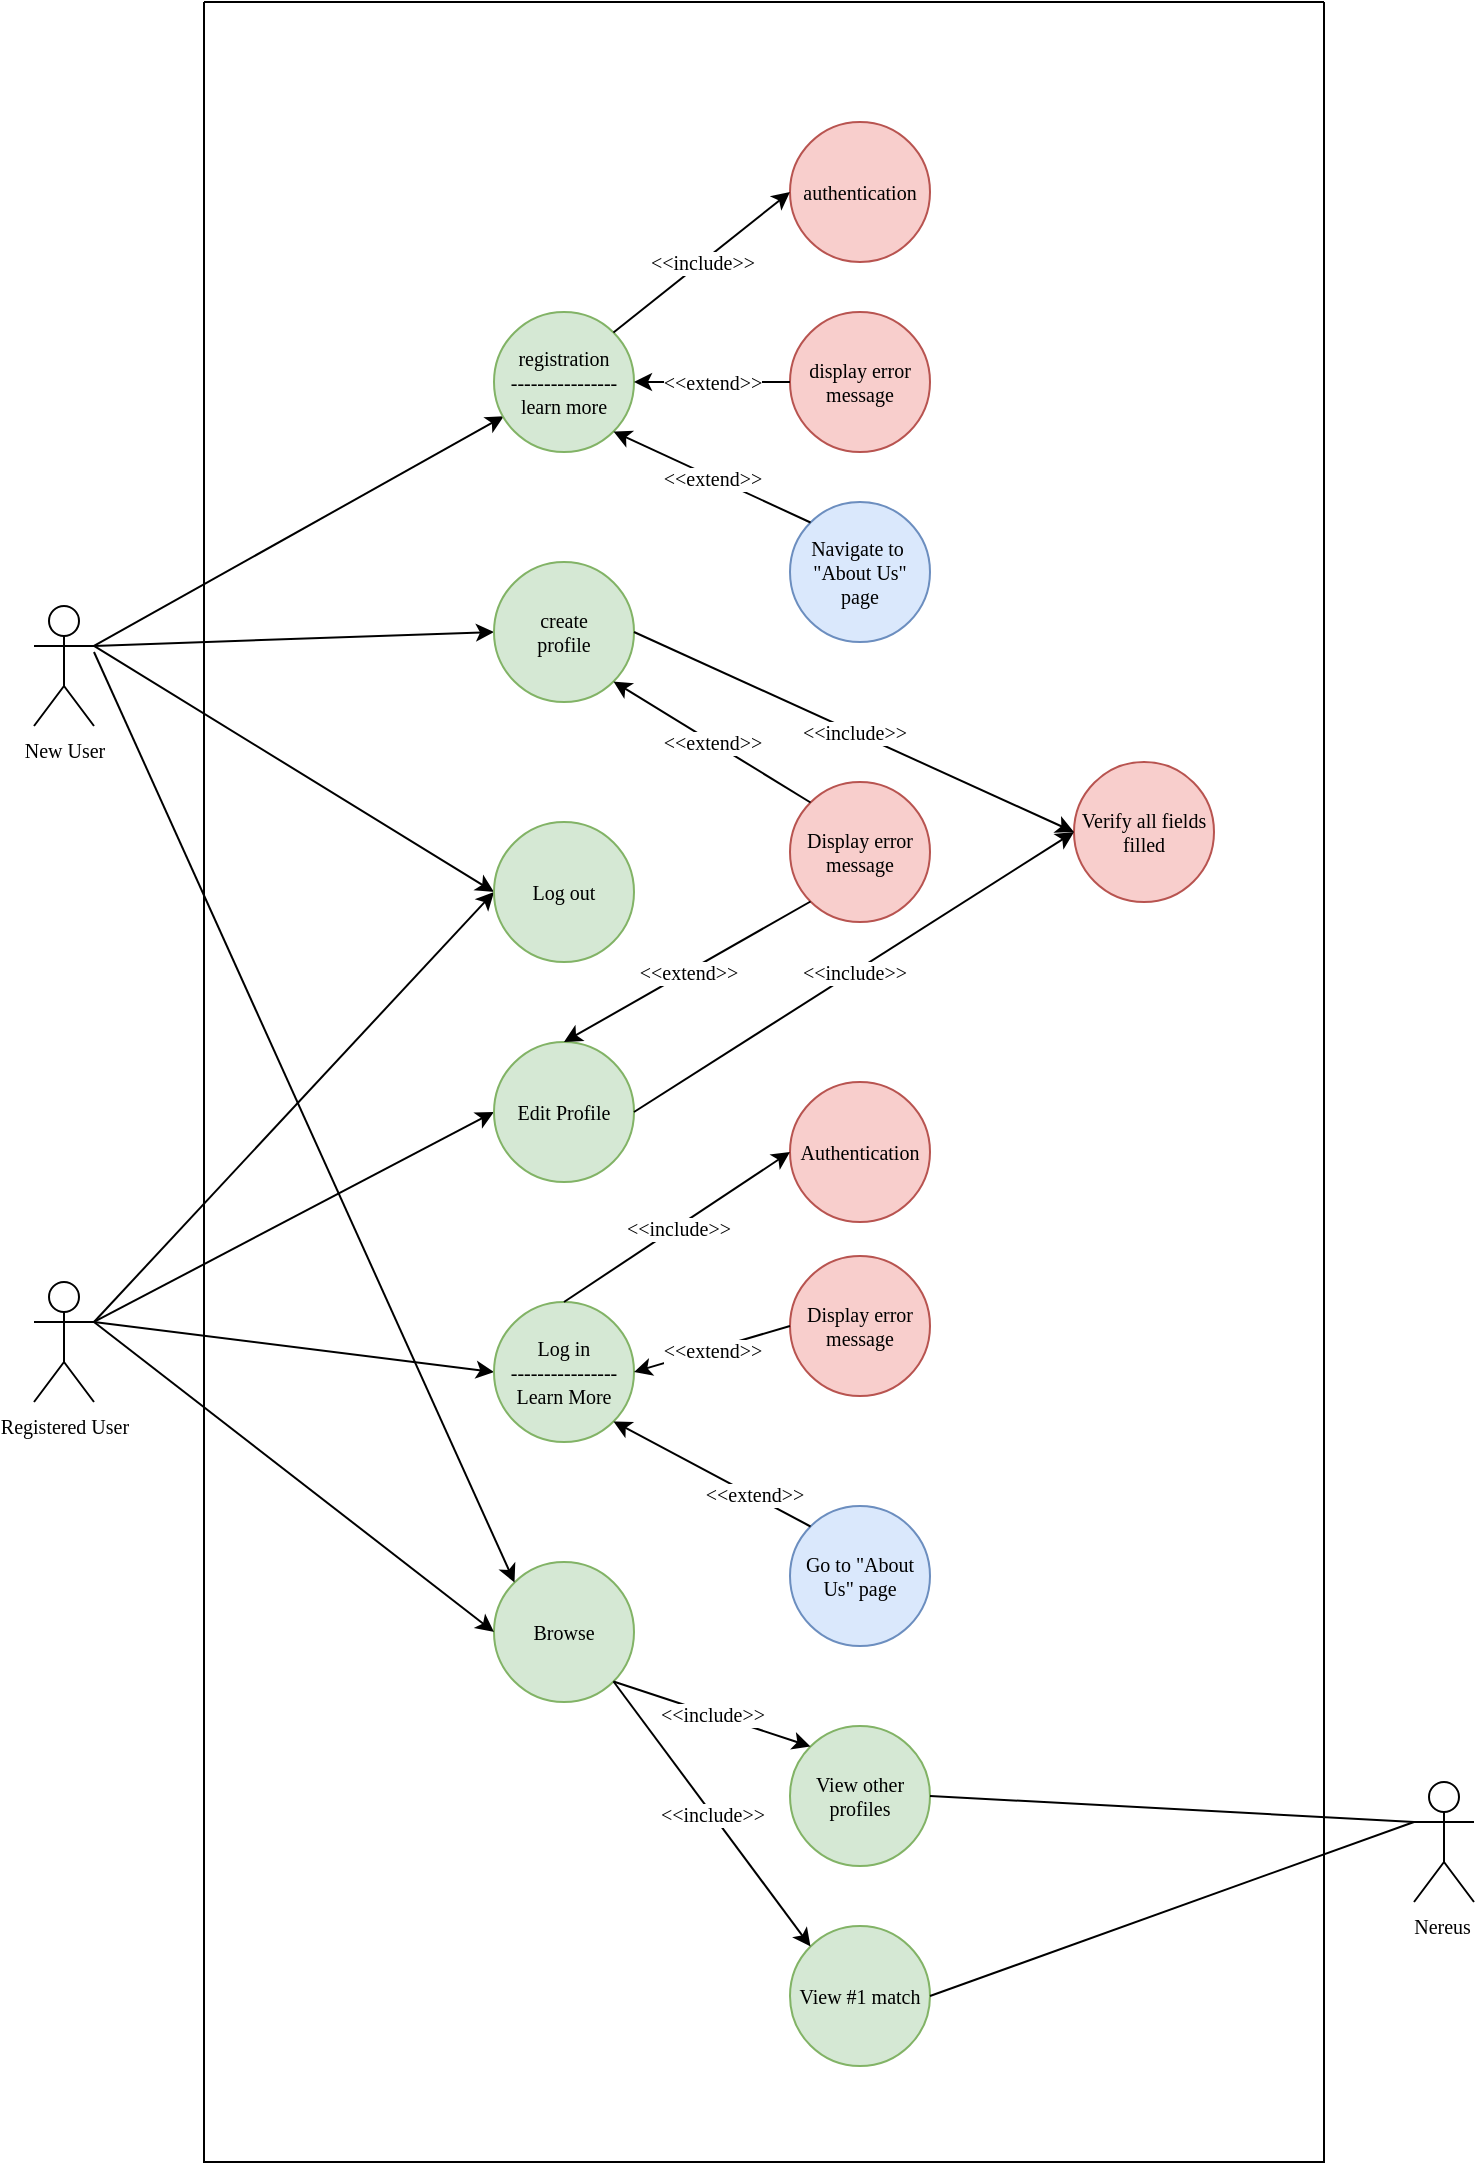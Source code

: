 <mxfile version="15.9.4" type="device"><diagram id="lnPBupMJDcZrVZnVoNd0" name="Page-1"><mxGraphModel dx="2036" dy="1380" grid="1" gridSize="10" guides="1" tooltips="1" connect="1" arrows="1" fold="1" page="1" pageScale="1" pageWidth="850" pageHeight="1100" math="0" shadow="0"><root><mxCell id="0"/><mxCell id="1" parent="0"/><mxCell id="xQk0xCfFHzp61vRlYR2U-84" style="edgeStyle=none;rounded=0;orthogonalLoop=1;jettySize=auto;html=1;exitX=1;exitY=0.333;exitDx=0;exitDy=0;exitPerimeter=0;entryX=0;entryY=0.5;entryDx=0;entryDy=0;fontSize=10;fontFamily=Lucida Console;" edge="1" parent="1" source="xQk0xCfFHzp61vRlYR2U-85" target="xQk0xCfFHzp61vRlYR2U-128"><mxGeometry relative="1" as="geometry"/></mxCell><mxCell id="xQk0xCfFHzp61vRlYR2U-85" value="New User" style="shape=umlActor;verticalLabelPosition=bottom;verticalAlign=top;html=1;outlineConnect=0;fontSize=10;fontFamily=Lucida Console;" vertex="1" parent="1"><mxGeometry x="65" y="312" width="30" height="60" as="geometry"/></mxCell><mxCell id="xQk0xCfFHzp61vRlYR2U-86" value="Registered User" style="shape=umlActor;verticalLabelPosition=bottom;verticalAlign=top;html=1;outlineConnect=0;fontSize=10;fontFamily=Lucida Console;" vertex="1" parent="1"><mxGeometry x="65" y="650" width="30" height="60" as="geometry"/></mxCell><mxCell id="xQk0xCfFHzp61vRlYR2U-99" value="" style="endArrow=classic;html=1;rounded=0;exitX=1;exitY=0.333;exitDx=0;exitDy=0;exitPerimeter=0;entryX=0.071;entryY=0.744;entryDx=0;entryDy=0;fontSize=10;fontFamily=Lucida Console;entryPerimeter=0;" edge="1" parent="1" source="xQk0xCfFHzp61vRlYR2U-85" target="xQk0xCfFHzp61vRlYR2U-89"><mxGeometry width="50" height="50" relative="1" as="geometry"><mxPoint x="175" y="405" as="sourcePoint"/><mxPoint x="225" y="355" as="targetPoint"/></mxGeometry></mxCell><mxCell id="xQk0xCfFHzp61vRlYR2U-100" value="" style="endArrow=classic;html=1;rounded=0;exitX=1;exitY=0.333;exitDx=0;exitDy=0;exitPerimeter=0;entryX=0;entryY=0.5;entryDx=0;entryDy=0;fontSize=10;fontFamily=Lucida Console;" edge="1" parent="1" source="xQk0xCfFHzp61vRlYR2U-85" target="xQk0xCfFHzp61vRlYR2U-95"><mxGeometry width="50" height="50" relative="1" as="geometry"><mxPoint x="138.0" y="345" as="sourcePoint"/><mxPoint x="205" y="280" as="targetPoint"/></mxGeometry></mxCell><mxCell id="xQk0xCfFHzp61vRlYR2U-101" value="" style="endArrow=classic;html=1;rounded=0;exitX=1;exitY=0.333;exitDx=0;exitDy=0;exitPerimeter=0;entryX=0;entryY=0.5;entryDx=0;entryDy=0;fontSize=10;fontFamily=Lucida Console;" edge="1" parent="1" source="xQk0xCfFHzp61vRlYR2U-86" target="xQk0xCfFHzp61vRlYR2U-97"><mxGeometry width="50" height="50" relative="1" as="geometry"><mxPoint x="138.0" y="384" as="sourcePoint"/><mxPoint x="209.0" y="439" as="targetPoint"/></mxGeometry></mxCell><mxCell id="xQk0xCfFHzp61vRlYR2U-102" value="" style="endArrow=classic;html=1;rounded=0;exitX=1;exitY=0.333;exitDx=0;exitDy=0;exitPerimeter=0;fontSize=10;fontFamily=Lucida Console;entryX=0;entryY=0.5;entryDx=0;entryDy=0;" edge="1" parent="1" source="xQk0xCfFHzp61vRlYR2U-86" target="xQk0xCfFHzp61vRlYR2U-87"><mxGeometry width="50" height="50" relative="1" as="geometry"><mxPoint x="140" y="588" as="sourcePoint"/><mxPoint x="209" y="645" as="targetPoint"/></mxGeometry></mxCell><mxCell id="xQk0xCfFHzp61vRlYR2U-127" style="edgeStyle=none;rounded=0;orthogonalLoop=1;jettySize=auto;html=1;fontSize=10;entryX=0;entryY=0.5;entryDx=0;entryDy=0;fontFamily=Lucida Console;" edge="1" parent="1" target="xQk0xCfFHzp61vRlYR2U-128"><mxGeometry relative="1" as="geometry"><mxPoint x="135" y="475" as="targetPoint"/><mxPoint x="95" y="670" as="sourcePoint"/></mxGeometry></mxCell><mxCell id="xQk0xCfFHzp61vRlYR2U-142" value="" style="swimlane;startSize=0;fontSize=10;strokeColor=#000000;fontFamily=Lucida Console;" vertex="1" parent="1"><mxGeometry x="150" y="10" width="560" height="1080" as="geometry"/></mxCell><mxCell id="xQk0xCfFHzp61vRlYR2U-143" value="Browse" style="ellipse;whiteSpace=wrap;html=1;aspect=fixed;strokeColor=#82b366;fontSize=10;fontFamily=Lucida Console;fillColor=#d5e8d4;" vertex="1" parent="xQk0xCfFHzp61vRlYR2U-142"><mxGeometry x="145" y="780" width="70" height="70" as="geometry"/></mxCell><mxCell id="xQk0xCfFHzp61vRlYR2U-145" value="View #1 match" style="ellipse;whiteSpace=wrap;html=1;aspect=fixed;strokeColor=#82b366;fontSize=10;fontFamily=Lucida Console;fillColor=#d5e8d4;" vertex="1" parent="xQk0xCfFHzp61vRlYR2U-142"><mxGeometry x="293" y="962" width="70" height="70" as="geometry"/></mxCell><mxCell id="xQk0xCfFHzp61vRlYR2U-147" value="" style="endArrow=classic;html=1;rounded=0;fontSize=10;exitX=1;exitY=1;exitDx=0;exitDy=0;entryX=0;entryY=0;entryDx=0;entryDy=0;fontFamily=Lucida Console;" edge="1" parent="xQk0xCfFHzp61vRlYR2U-142" source="xQk0xCfFHzp61vRlYR2U-143" target="xQk0xCfFHzp61vRlYR2U-145"><mxGeometry relative="1" as="geometry"><mxPoint x="170" y="630" as="sourcePoint"/><mxPoint x="270" y="630" as="targetPoint"/></mxGeometry></mxCell><mxCell id="xQk0xCfFHzp61vRlYR2U-148" value="&amp;lt;&amp;lt;include&amp;gt;&amp;gt;" style="edgeLabel;resizable=0;html=1;align=center;verticalAlign=middle;fontSize=10;strokeColor=#000000;fontFamily=Lucida Console;" connectable="0" vertex="1" parent="xQk0xCfFHzp61vRlYR2U-147"><mxGeometry relative="1" as="geometry"/></mxCell><mxCell id="xQk0xCfFHzp61vRlYR2U-149" value="View other profiles" style="ellipse;whiteSpace=wrap;html=1;aspect=fixed;strokeColor=#82b366;fontSize=10;fontFamily=Lucida Console;fillColor=#d5e8d4;" vertex="1" parent="xQk0xCfFHzp61vRlYR2U-142"><mxGeometry x="293" y="862" width="70" height="70" as="geometry"/></mxCell><mxCell id="xQk0xCfFHzp61vRlYR2U-130" value="Verify all fields filled" style="ellipse;whiteSpace=wrap;html=1;aspect=fixed;strokeColor=#b85450;fontSize=10;fontFamily=Lucida Console;fillColor=#f8cecc;" vertex="1" parent="xQk0xCfFHzp61vRlYR2U-142"><mxGeometry x="435" y="380" width="70" height="70" as="geometry"/></mxCell><mxCell id="xQk0xCfFHzp61vRlYR2U-136" value="Display error message" style="ellipse;whiteSpace=wrap;html=1;aspect=fixed;strokeColor=#b85450;fontSize=10;fontFamily=Lucida Console;fillColor=#f8cecc;" vertex="1" parent="xQk0xCfFHzp61vRlYR2U-142"><mxGeometry x="293" y="390" width="70" height="70" as="geometry"/></mxCell><mxCell id="xQk0xCfFHzp61vRlYR2U-95" value="&lt;font style=&quot;font-size: 10px;&quot;&gt;create&lt;br style=&quot;font-size: 10px;&quot;&gt;profile&lt;/font&gt;" style="ellipse;whiteSpace=wrap;html=1;aspect=fixed;strokeColor=#82b366;fontSize=10;fontFamily=Lucida Console;fillColor=#d5e8d4;" vertex="1" parent="xQk0xCfFHzp61vRlYR2U-142"><mxGeometry x="145" y="280" width="70" height="70" as="geometry"/></mxCell><mxCell id="xQk0xCfFHzp61vRlYR2U-140" value="" style="endArrow=classic;html=1;rounded=0;fontSize=10;exitX=0;exitY=0;exitDx=0;exitDy=0;entryX=1;entryY=1;entryDx=0;entryDy=0;fontFamily=Lucida Console;" edge="1" parent="xQk0xCfFHzp61vRlYR2U-142" source="xQk0xCfFHzp61vRlYR2U-136" target="xQk0xCfFHzp61vRlYR2U-95"><mxGeometry relative="1" as="geometry"><mxPoint x="160" y="380" as="sourcePoint"/><mxPoint x="260" y="380" as="targetPoint"/><Array as="points"/></mxGeometry></mxCell><mxCell id="xQk0xCfFHzp61vRlYR2U-141" value="&amp;lt;&amp;lt;extend&amp;gt;&amp;gt;" style="edgeLabel;resizable=0;html=1;align=center;verticalAlign=middle;fontSize=10;strokeColor=#000000;fontFamily=Lucida Console;" connectable="0" vertex="1" parent="xQk0xCfFHzp61vRlYR2U-140"><mxGeometry relative="1" as="geometry"/></mxCell><mxCell id="xQk0xCfFHzp61vRlYR2U-134" value="" style="endArrow=classic;html=1;rounded=0;fontSize=10;exitX=1;exitY=0.5;exitDx=0;exitDy=0;entryX=0;entryY=0.5;entryDx=0;entryDy=0;fontFamily=Lucida Console;" edge="1" parent="xQk0xCfFHzp61vRlYR2U-142" source="xQk0xCfFHzp61vRlYR2U-95" target="xQk0xCfFHzp61vRlYR2U-130"><mxGeometry relative="1" as="geometry"><mxPoint x="160" y="380" as="sourcePoint"/><mxPoint x="260" y="380" as="targetPoint"/><Array as="points"/></mxGeometry></mxCell><mxCell id="xQk0xCfFHzp61vRlYR2U-135" value="&amp;lt;&amp;lt;include&amp;gt;&amp;gt;" style="edgeLabel;resizable=0;html=1;align=center;verticalAlign=middle;fontSize=10;strokeColor=#000000;fontFamily=Lucida Console;" connectable="0" vertex="1" parent="xQk0xCfFHzp61vRlYR2U-134"><mxGeometry relative="1" as="geometry"/></mxCell><mxCell id="xQk0xCfFHzp61vRlYR2U-89" value="&lt;font style=&quot;font-size: 10px;&quot;&gt;registration&lt;br style=&quot;font-size: 10px;&quot;&gt;----------------learn more&lt;/font&gt;" style="ellipse;whiteSpace=wrap;html=1;aspect=fixed;strokeColor=#82b366;fontSize=10;fontFamily=Lucida Console;fillColor=#d5e8d4;" vertex="1" parent="xQk0xCfFHzp61vRlYR2U-142"><mxGeometry x="145" y="155" width="70" height="70" as="geometry"/></mxCell><mxCell id="xQk0xCfFHzp61vRlYR2U-103" value="&lt;font style=&quot;font-size: 10px;&quot;&gt;authentication&lt;/font&gt;" style="ellipse;whiteSpace=wrap;html=1;aspect=fixed;strokeColor=#b85450;fontSize=10;fontFamily=Lucida Console;fillColor=#f8cecc;" vertex="1" parent="xQk0xCfFHzp61vRlYR2U-142"><mxGeometry x="293" y="60" width="70" height="70" as="geometry"/></mxCell><mxCell id="xQk0xCfFHzp61vRlYR2U-107" value="" style="endArrow=classic;html=1;rounded=0;fontSize=10;exitX=1;exitY=0;exitDx=0;exitDy=0;entryX=0;entryY=0.5;entryDx=0;entryDy=0;fontFamily=Lucida Console;" edge="1" parent="xQk0xCfFHzp61vRlYR2U-142" source="xQk0xCfFHzp61vRlYR2U-89" target="xQk0xCfFHzp61vRlYR2U-103"><mxGeometry relative="1" as="geometry"><mxPoint y="330" as="sourcePoint"/><mxPoint x="176.2" y="33" as="targetPoint"/></mxGeometry></mxCell><mxCell id="xQk0xCfFHzp61vRlYR2U-108" value="&amp;lt;&amp;lt;include&amp;gt;&amp;gt;" style="edgeLabel;resizable=0;html=1;align=center;verticalAlign=middle;fontSize=10;strokeColor=#000000;fontFamily=Lucida Console;" connectable="0" vertex="1" parent="xQk0xCfFHzp61vRlYR2U-107"><mxGeometry relative="1" as="geometry"/></mxCell><mxCell id="xQk0xCfFHzp61vRlYR2U-109" value="&lt;font style=&quot;font-size: 10px;&quot;&gt;display error message&lt;/font&gt;" style="ellipse;whiteSpace=wrap;html=1;aspect=fixed;strokeColor=#b85450;fontSize=10;fontFamily=Lucida Console;fillColor=#f8cecc;" vertex="1" parent="xQk0xCfFHzp61vRlYR2U-142"><mxGeometry x="293" y="155" width="70" height="70" as="geometry"/></mxCell><mxCell id="xQk0xCfFHzp61vRlYR2U-111" value="" style="endArrow=classic;html=1;rounded=0;fontSize=10;exitX=0;exitY=0.5;exitDx=0;exitDy=0;entryX=1;entryY=0.5;entryDx=0;entryDy=0;fontFamily=Lucida Console;" edge="1" parent="xQk0xCfFHzp61vRlYR2U-142" source="xQk0xCfFHzp61vRlYR2U-109" target="xQk0xCfFHzp61vRlYR2U-89"><mxGeometry relative="1" as="geometry"><mxPoint x="230.48" y="114.66" as="sourcePoint"/><mxPoint x="100.34" y="129.66" as="targetPoint"/></mxGeometry></mxCell><mxCell id="xQk0xCfFHzp61vRlYR2U-112" value="&amp;lt;&amp;lt;extend&amp;gt;&amp;gt;" style="edgeLabel;resizable=0;html=1;align=center;verticalAlign=middle;fontSize=10;strokeColor=#000000;fontFamily=Lucida Console;" connectable="0" vertex="1" parent="xQk0xCfFHzp61vRlYR2U-111"><mxGeometry relative="1" as="geometry"/></mxCell><mxCell id="xQk0xCfFHzp61vRlYR2U-113" value="&lt;font style=&quot;font-size: 10px;&quot;&gt;&lt;span style=&quot;font-size: 10px;&quot;&gt;Navigate to&amp;nbsp;&lt;/span&gt;&lt;br style=&quot;font-size: 10px;&quot;&gt;&lt;span style=&quot;font-size: 10px;&quot;&gt;&quot;About Us&quot;&lt;/span&gt;&lt;br style=&quot;font-size: 10px;&quot;&gt;&lt;span style=&quot;font-size: 10px;&quot;&gt;page&lt;/span&gt;&lt;/font&gt;" style="ellipse;whiteSpace=wrap;html=1;aspect=fixed;strokeColor=#6c8ebf;fontSize=10;fontFamily=Lucida Console;fillColor=#dae8fc;" vertex="1" parent="xQk0xCfFHzp61vRlYR2U-142"><mxGeometry x="293" y="250" width="70" height="70" as="geometry"/></mxCell><mxCell id="xQk0xCfFHzp61vRlYR2U-115" value="" style="endArrow=classic;html=1;rounded=0;fontSize=10;exitX=0;exitY=0;exitDx=0;exitDy=0;fontFamily=Lucida Console;entryX=1;entryY=1;entryDx=0;entryDy=0;" edge="1" parent="xQk0xCfFHzp61vRlYR2U-142" source="xQk0xCfFHzp61vRlYR2U-113" target="xQk0xCfFHzp61vRlYR2U-89"><mxGeometry relative="1" as="geometry"><mxPoint x="227.83" y="198" as="sourcePoint"/><mxPoint x="110" y="155" as="targetPoint"/></mxGeometry></mxCell><mxCell id="xQk0xCfFHzp61vRlYR2U-116" value="&amp;lt;&amp;lt;extend&amp;gt;&amp;gt;" style="edgeLabel;resizable=0;html=1;align=center;verticalAlign=middle;fontSize=10;strokeColor=#000000;fontFamily=Lucida Console;" connectable="0" vertex="1" parent="xQk0xCfFHzp61vRlYR2U-115"><mxGeometry relative="1" as="geometry"/></mxCell><mxCell id="xQk0xCfFHzp61vRlYR2U-128" value="Log out" style="ellipse;whiteSpace=wrap;html=1;aspect=fixed;strokeColor=#82b366;fontSize=10;fontFamily=Lucida Console;fillColor=#d5e8d4;" vertex="1" parent="xQk0xCfFHzp61vRlYR2U-142"><mxGeometry x="145" y="410" width="70" height="70" as="geometry"/></mxCell><mxCell id="xQk0xCfFHzp61vRlYR2U-97" value="Edit Profile" style="ellipse;whiteSpace=wrap;html=1;aspect=fixed;strokeColor=#82b366;fontSize=10;fontFamily=Lucida Console;fillColor=#d5e8d4;" vertex="1" parent="xQk0xCfFHzp61vRlYR2U-142"><mxGeometry x="145" y="520" width="70" height="70" as="geometry"/></mxCell><mxCell id="xQk0xCfFHzp61vRlYR2U-132" value="" style="endArrow=classic;html=1;rounded=0;fontSize=10;exitX=1;exitY=0.5;exitDx=0;exitDy=0;entryX=0;entryY=0.5;entryDx=0;entryDy=0;fontFamily=Lucida Console;" edge="1" parent="xQk0xCfFHzp61vRlYR2U-142" source="xQk0xCfFHzp61vRlYR2U-97" target="xQk0xCfFHzp61vRlYR2U-130"><mxGeometry relative="1" as="geometry"><mxPoint x="245" y="525" as="sourcePoint"/><mxPoint x="375" y="445" as="targetPoint"/></mxGeometry></mxCell><mxCell id="xQk0xCfFHzp61vRlYR2U-133" value="&amp;lt;&amp;lt;include&amp;gt;&amp;gt;" style="edgeLabel;resizable=0;html=1;align=center;verticalAlign=middle;fontSize=10;strokeColor=#000000;fontFamily=Lucida Console;" connectable="0" vertex="1" parent="xQk0xCfFHzp61vRlYR2U-132"><mxGeometry relative="1" as="geometry"/></mxCell><mxCell id="xQk0xCfFHzp61vRlYR2U-138" value="" style="endArrow=classic;html=1;rounded=0;fontSize=10;exitX=0;exitY=1;exitDx=0;exitDy=0;entryX=0.5;entryY=0;entryDx=0;entryDy=0;fontFamily=Lucida Console;" edge="1" parent="xQk0xCfFHzp61vRlYR2U-142" source="xQk0xCfFHzp61vRlYR2U-136" target="xQk0xCfFHzp61vRlYR2U-97"><mxGeometry relative="1" as="geometry"><mxPoint x="165" y="515" as="sourcePoint"/><mxPoint x="265" y="515" as="targetPoint"/></mxGeometry></mxCell><mxCell id="xQk0xCfFHzp61vRlYR2U-139" value="&amp;lt;&amp;lt;extend&amp;gt;&amp;gt;" style="edgeLabel;resizable=0;html=1;align=center;verticalAlign=middle;fontSize=10;strokeColor=#000000;fontFamily=Lucida Console;" connectable="0" vertex="1" parent="xQk0xCfFHzp61vRlYR2U-138"><mxGeometry relative="1" as="geometry"/></mxCell><mxCell id="xQk0xCfFHzp61vRlYR2U-121" value="Go to &quot;About Us&quot; page" style="ellipse;whiteSpace=wrap;html=1;aspect=fixed;strokeColor=#6c8ebf;fontSize=10;fontFamily=Lucida Console;fillColor=#dae8fc;" vertex="1" parent="xQk0xCfFHzp61vRlYR2U-142"><mxGeometry x="293" y="752" width="70" height="70" as="geometry"/></mxCell><mxCell id="xQk0xCfFHzp61vRlYR2U-87" value="Log in&lt;br style=&quot;font-size: 10px;&quot;&gt;----------------&lt;br style=&quot;font-size: 10px;&quot;&gt;Learn More" style="ellipse;whiteSpace=wrap;html=1;aspect=fixed;strokeColor=#82b366;fontSize=10;fontFamily=Lucida Console;fillColor=#d5e8d4;" vertex="1" parent="xQk0xCfFHzp61vRlYR2U-142"><mxGeometry x="145" y="650" width="70" height="70" as="geometry"/></mxCell><mxCell id="xQk0xCfFHzp61vRlYR2U-125" value="" style="endArrow=classic;html=1;rounded=0;fontSize=10;exitX=0;exitY=0;exitDx=0;exitDy=0;entryX=1;entryY=1;entryDx=0;entryDy=0;fontFamily=Lucida Console;" edge="1" parent="xQk0xCfFHzp61vRlYR2U-142" source="xQk0xCfFHzp61vRlYR2U-121" target="xQk0xCfFHzp61vRlYR2U-87"><mxGeometry relative="1" as="geometry"><mxPoint x="85" y="565" as="sourcePoint"/><mxPoint x="185" y="565" as="targetPoint"/></mxGeometry></mxCell><mxCell id="xQk0xCfFHzp61vRlYR2U-126" value="&amp;lt;&amp;lt;extend&amp;gt;&amp;gt;" style="edgeLabel;resizable=0;html=1;align=center;verticalAlign=middle;fontSize=10;strokeColor=#000000;fontFamily=Lucida Console;" connectable="0" vertex="1" parent="xQk0xCfFHzp61vRlYR2U-125"><mxGeometry relative="1" as="geometry"><mxPoint x="21" y="10" as="offset"/></mxGeometry></mxCell><mxCell id="xQk0xCfFHzp61vRlYR2U-105" value="Authentication" style="ellipse;whiteSpace=wrap;html=1;aspect=fixed;strokeColor=#b85450;fontSize=10;fontFamily=Lucida Console;fillColor=#f8cecc;" vertex="1" parent="xQk0xCfFHzp61vRlYR2U-142"><mxGeometry x="293" y="540" width="70" height="70" as="geometry"/></mxCell><mxCell id="xQk0xCfFHzp61vRlYR2U-117" value="" style="endArrow=classic;html=1;rounded=0;fontSize=10;exitX=0.5;exitY=0;exitDx=0;exitDy=0;fontFamily=Lucida Console;entryX=0;entryY=0.5;entryDx=0;entryDy=0;" edge="1" parent="xQk0xCfFHzp61vRlYR2U-142" source="xQk0xCfFHzp61vRlYR2U-87" target="xQk0xCfFHzp61vRlYR2U-105"><mxGeometry relative="1" as="geometry"><mxPoint x="105" y="505" as="sourcePoint"/><mxPoint x="195" y="606.31" as="targetPoint"/></mxGeometry></mxCell><mxCell id="xQk0xCfFHzp61vRlYR2U-118" value="&amp;lt;&amp;lt;include&amp;gt;&amp;gt;" style="edgeLabel;resizable=0;html=1;align=center;verticalAlign=middle;fontSize=10;strokeColor=#000000;fontFamily=Lucida Console;" connectable="0" vertex="1" parent="xQk0xCfFHzp61vRlYR2U-117"><mxGeometry relative="1" as="geometry"/></mxCell><mxCell id="xQk0xCfFHzp61vRlYR2U-119" value="Display error message" style="ellipse;whiteSpace=wrap;html=1;aspect=fixed;strokeColor=#b85450;fontSize=10;fontFamily=Lucida Console;fillColor=#f8cecc;" vertex="1" parent="xQk0xCfFHzp61vRlYR2U-142"><mxGeometry x="293" y="627" width="70" height="70" as="geometry"/></mxCell><mxCell id="xQk0xCfFHzp61vRlYR2U-123" value="" style="endArrow=classic;html=1;rounded=0;fontSize=10;entryX=1;entryY=0.5;entryDx=0;entryDy=0;fontFamily=Lucida Console;exitX=0;exitY=0.5;exitDx=0;exitDy=0;" edge="1" parent="xQk0xCfFHzp61vRlYR2U-142" target="xQk0xCfFHzp61vRlYR2U-87" source="xQk0xCfFHzp61vRlYR2U-119"><mxGeometry relative="1" as="geometry"><mxPoint x="205" y="690" as="sourcePoint"/><mxPoint x="185" y="605" as="targetPoint"/></mxGeometry></mxCell><mxCell id="xQk0xCfFHzp61vRlYR2U-124" value="&amp;lt;&amp;lt;extend&amp;gt;&amp;gt;" style="edgeLabel;resizable=0;html=1;align=center;verticalAlign=middle;fontSize=10;strokeColor=#000000;fontFamily=Lucida Console;" connectable="0" vertex="1" parent="xQk0xCfFHzp61vRlYR2U-123"><mxGeometry relative="1" as="geometry"/></mxCell><mxCell id="xQk0xCfFHzp61vRlYR2U-238" value="" style="endArrow=classic;html=1;rounded=0;fontSize=10;exitX=1;exitY=1;exitDx=0;exitDy=0;entryX=0;entryY=0;entryDx=0;entryDy=0;fontFamily=Lucida Console;" edge="1" parent="xQk0xCfFHzp61vRlYR2U-142" source="xQk0xCfFHzp61vRlYR2U-143" target="xQk0xCfFHzp61vRlYR2U-149"><mxGeometry relative="1" as="geometry"><mxPoint x="214.749" y="869.749" as="sourcePoint"/><mxPoint x="313.251" y="1010.251" as="targetPoint"/></mxGeometry></mxCell><mxCell id="xQk0xCfFHzp61vRlYR2U-239" value="&amp;lt;&amp;lt;include&amp;gt;&amp;gt;" style="edgeLabel;resizable=0;html=1;align=center;verticalAlign=middle;fontSize=10;strokeColor=#000000;fontFamily=Lucida Console;" connectable="0" vertex="1" parent="xQk0xCfFHzp61vRlYR2U-238"><mxGeometry relative="1" as="geometry"/></mxCell><mxCell id="xQk0xCfFHzp61vRlYR2U-153" value="Nereus&amp;nbsp;" style="shape=umlActor;verticalLabelPosition=bottom;verticalAlign=top;html=1;outlineConnect=0;fontSize=10;strokeColor=#000000;fontFamily=Lucida Console;" vertex="1" parent="1"><mxGeometry x="755" y="900" width="30" height="60" as="geometry"/></mxCell><mxCell id="xQk0xCfFHzp61vRlYR2U-154" value="" style="endArrow=classic;html=1;rounded=0;fontSize=10;entryX=0;entryY=0;entryDx=0;entryDy=0;fontFamily=Lucida Console;" edge="1" parent="1" target="xQk0xCfFHzp61vRlYR2U-143"><mxGeometry width="50" height="50" relative="1" as="geometry"><mxPoint x="95" y="335" as="sourcePoint"/><mxPoint x="115" y="755" as="targetPoint"/></mxGeometry></mxCell><mxCell id="xQk0xCfFHzp61vRlYR2U-155" value="" style="endArrow=none;html=1;rounded=0;fontSize=10;entryX=0;entryY=0.333;entryDx=0;entryDy=0;entryPerimeter=0;exitX=1;exitY=0.5;exitDx=0;exitDy=0;fontFamily=Lucida Console;" edge="1" parent="1" source="xQk0xCfFHzp61vRlYR2U-145" target="xQk0xCfFHzp61vRlYR2U-153"><mxGeometry width="50" height="50" relative="1" as="geometry"><mxPoint x="385" y="775" as="sourcePoint"/><mxPoint x="435" y="725" as="targetPoint"/></mxGeometry></mxCell><mxCell id="xQk0xCfFHzp61vRlYR2U-156" value="" style="endArrow=none;html=1;rounded=0;fontSize=10;entryX=0;entryY=0.333;entryDx=0;entryDy=0;entryPerimeter=0;exitX=1;exitY=0.5;exitDx=0;exitDy=0;fontFamily=Lucida Console;" edge="1" parent="1" source="xQk0xCfFHzp61vRlYR2U-149" target="xQk0xCfFHzp61vRlYR2U-153"><mxGeometry width="50" height="50" relative="1" as="geometry"><mxPoint x="405" y="765" as="sourcePoint"/><mxPoint x="455" y="715" as="targetPoint"/></mxGeometry></mxCell><mxCell id="xQk0xCfFHzp61vRlYR2U-158" value="" style="endArrow=classic;html=1;rounded=0;entryX=0;entryY=0.5;entryDx=0;entryDy=0;exitX=1;exitY=0.333;exitDx=0;exitDy=0;exitPerimeter=0;fontSize=10;fontFamily=Lucida Console;" edge="1" parent="1" source="xQk0xCfFHzp61vRlYR2U-86" target="xQk0xCfFHzp61vRlYR2U-143"><mxGeometry width="50" height="50" relative="1" as="geometry"><mxPoint x="105" y="580" as="sourcePoint"/><mxPoint x="425" y="660" as="targetPoint"/></mxGeometry></mxCell></root></mxGraphModel></diagram></mxfile>
